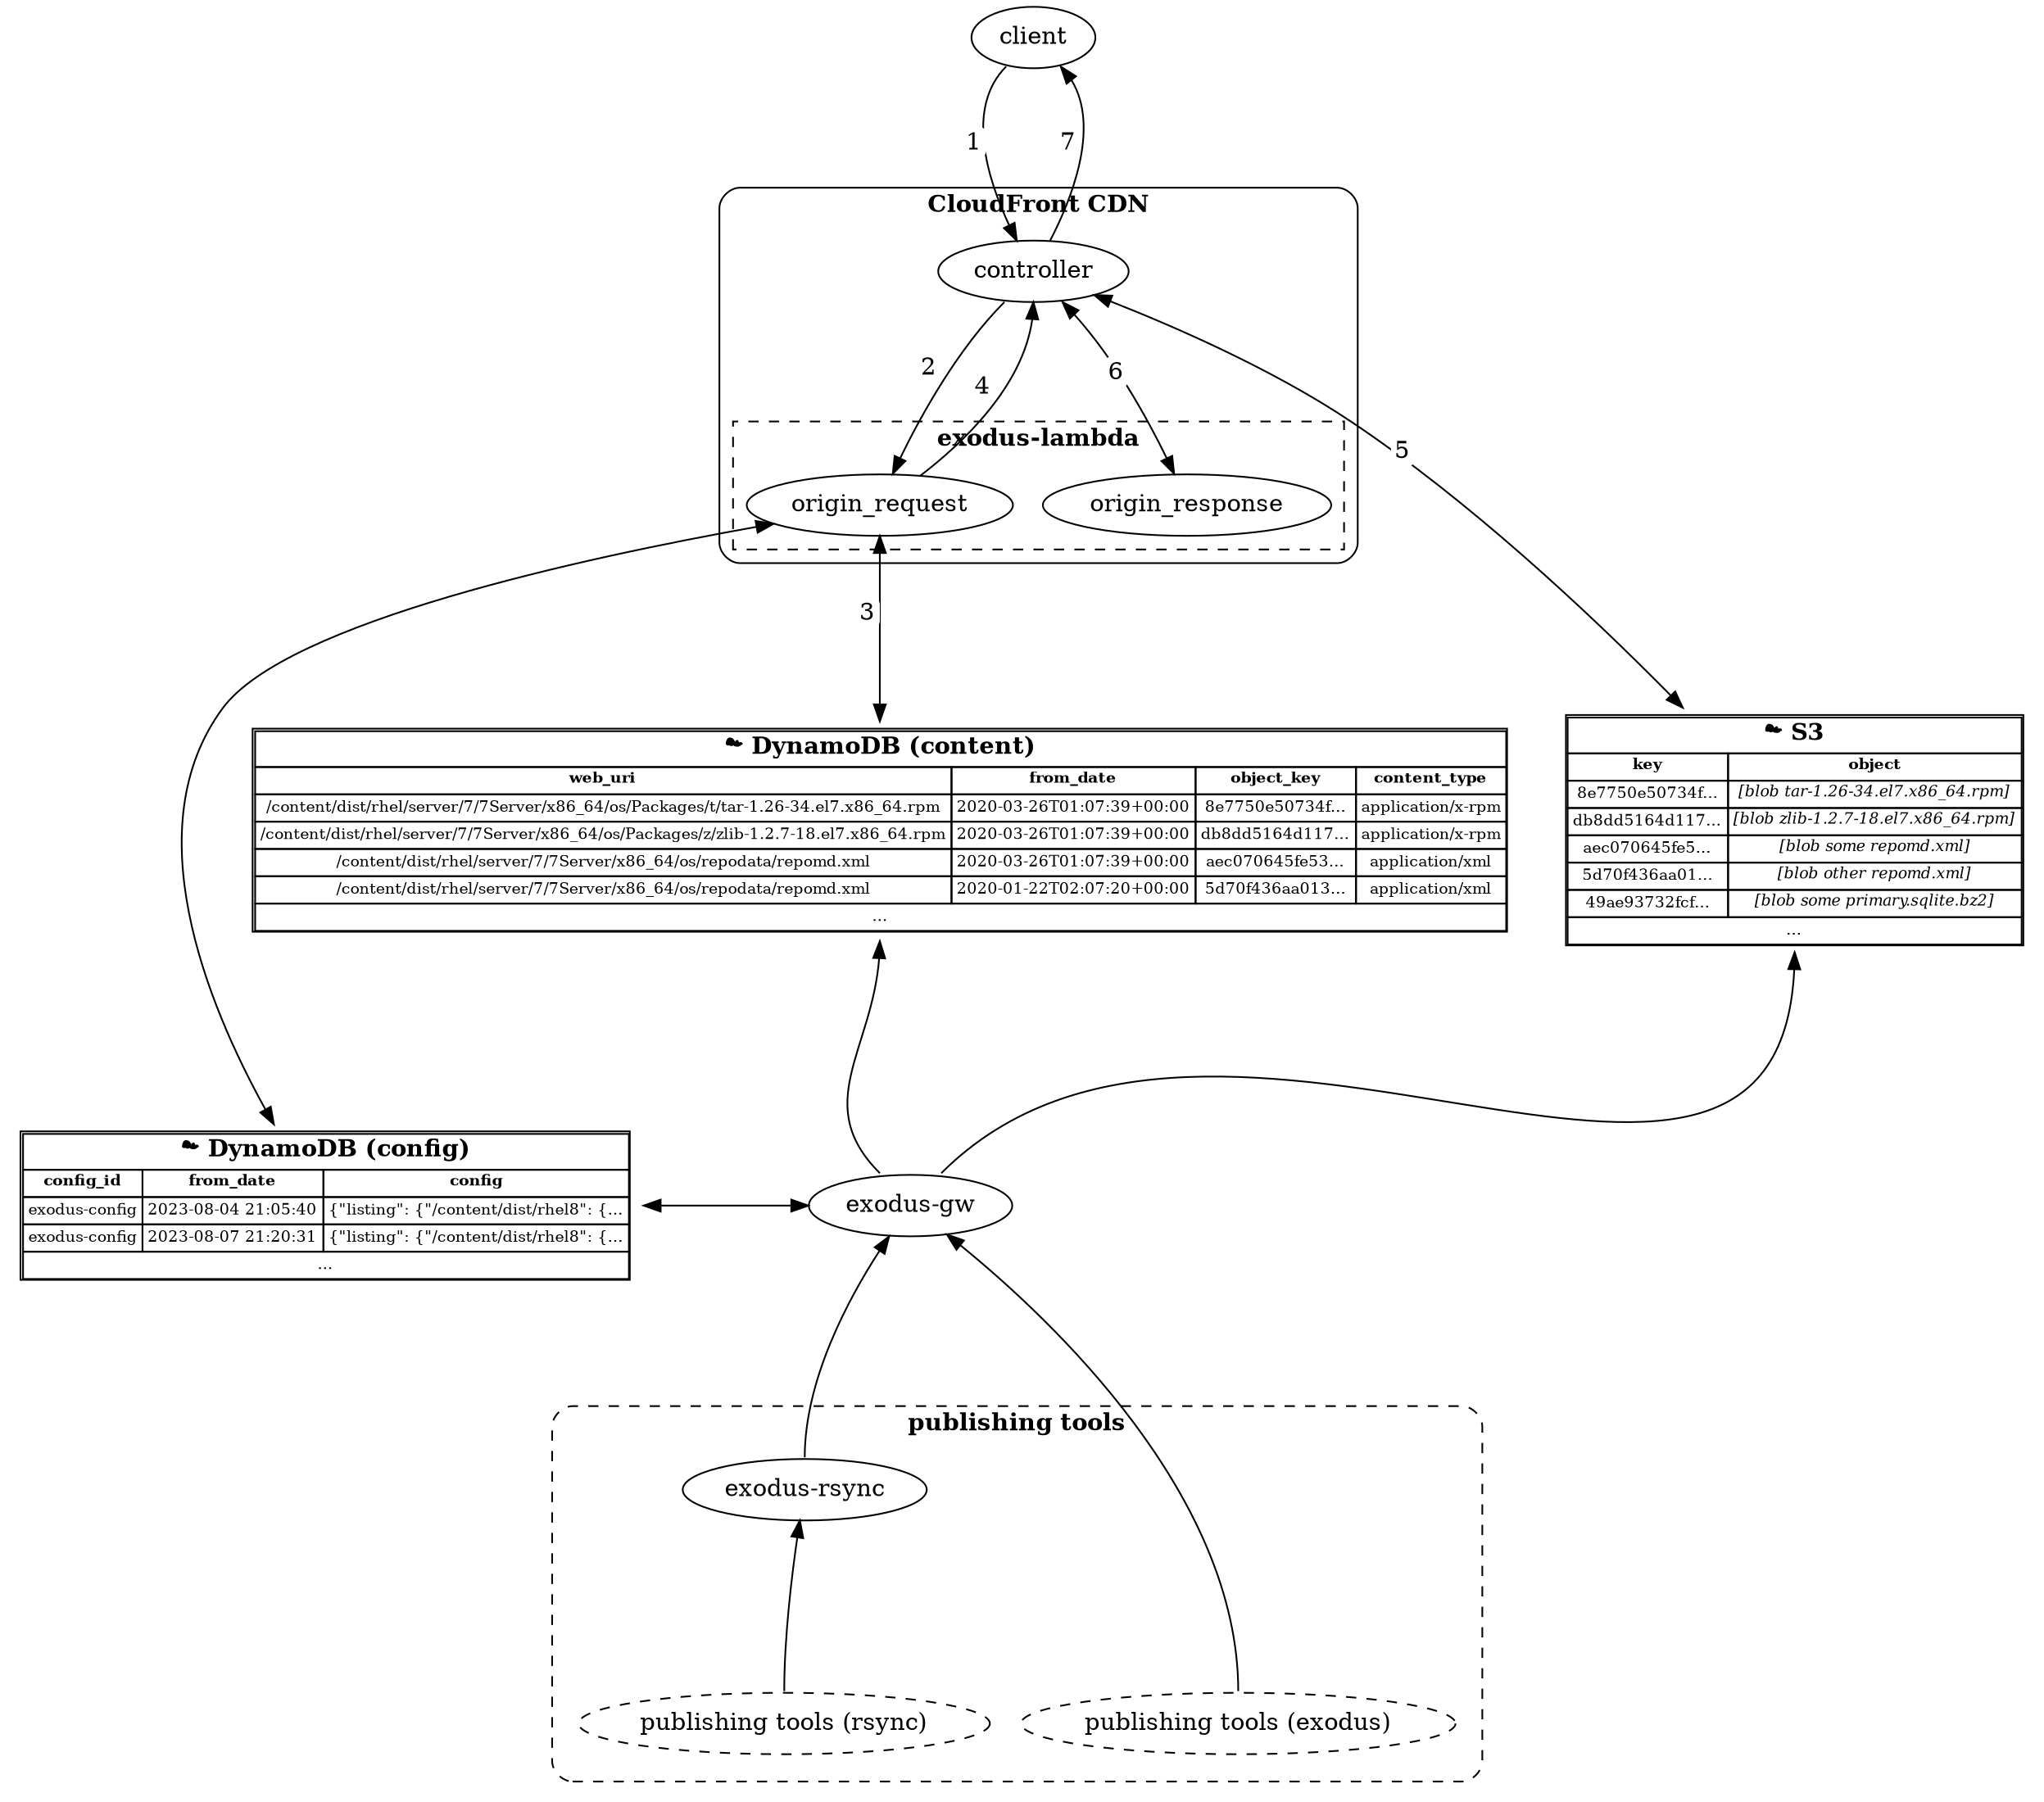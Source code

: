 digraph {
    ranksep="1.4";

    # These are arranged and labelled to communicate the
    # sequence of events when a request is processed.
    # Try to keep them in this order.
    client:sw -> controller [
        xlabel=< <table bgcolor="white" border="0" cellborder="0" cellpadding="0" style="rounded"><tr><td>1</td></tr></table> >
    ]

    controller:sw -> origin_request [
        xlabel=< <table bgcolor="white" border="0" cellborder="0" cellpadding="0" style="rounded"><tr><td>2</td></tr></table> >
    ]

    origin_request -> dbcontent [
        xlabel=< <table bgcolor="white" border="0" cellborder="0" cellpadding="0" style="rounded"><tr><td>3</td></tr></table> >,
        dir=both
    ]

    origin_request -> dbconfig [
        # This connection doesn't get a number since the reading of config is not
        # directly tied to the lifecycle of a request.
        dir=both
    ]

    origin_request -> controller:s [
        xlabel=< <table bgcolor="white" border="0" cellborder="0" cellpadding="0" style="rounded"><tr><td>4</td></tr></table> >
    ]

    controller -> S3 [
        xlabel=< <table bgcolor="white" border="0" cellborder="0" cellpadding="0" style="rounded"><tr><td>5</td></tr></table> >,
        dir=both
    ]

    controller:se -> origin_response [
        xlabel=< <table bgcolor="white" border="0" cellborder="0" cellpadding="0" style="rounded"><tr><td>6</td></tr></table> >,
        dir=both
    ]

    controller -> client:se [
        xlabel=< <table bgcolor="white" border="0" cellborder="0" cellpadding="0" style="rounded"><tr><td>7</td></tr></table> >
    ]

    # publishing tools are mentioned, but do not participate
    # in the request processing.
    # Connection order here is reversed to force the publishing tools to the bottom
    # of the graph, which makes them stand out a bit more.
    S3:s -> exodus_gw:ne [dir="back"]
    dbcontent:s -> exodus_gw:nw [dir="back"]
    dbconfig -> exodus_gw [dir="both"]

    exodus_gw -> exodus_rsync:n [dir="back"];
    exodus_gw -> native_tools:n [dir="back"];
    exodus_rsync -> legacy_tools:n [dir="back"];

    client [label="client"]
    exodus_gw [label="exodus-gw"];
    exodus_rsync [label="exodus-rsync"];
    legacy_tools [label="publishing tools (rsync)", style="dashed"];
    native_tools [label="publishing tools (exodus)", style="dashed"];

    dbcontent [
        shape=plaintext
        fontsize=9
        label=<

            <table border='1' cellborder='1' cellspacing='0'>
                <tr><td colspan='4'><font point-size="14"><b>☁ DynamoDB (content)</b></font></td></tr>
                <tr>
                    <td><b>web_uri</b></td>
                    <td><b>from_date</b></td>
                    <td><b>object_key</b></td>
                    <td><b>content_type</b></td>
                </tr>
                <tr>
                    <td>/content/dist/rhel/server/7/7Server/x86_64/os/Packages/t/tar-1.26-34.el7.x86_64.rpm</td>
                    <td>2020-03-26T01:07:39+00:00</td>
                    <td>8e7750e50734f...</td>
                    <td>application/x-rpm</td>
                </tr>
                <tr>
                    <td>/content/dist/rhel/server/7/7Server/x86_64/os/Packages/z/zlib-1.2.7-18.el7.x86_64.rpm</td>
                    <td>2020-03-26T01:07:39+00:00</td>
                    <td>db8dd5164d117...</td>
                    <td>application/x-rpm</td>
                </tr>
                <tr>
                    <td>/content/dist/rhel/server/7/7Server/x86_64/os/repodata/repomd.xml</td>
                    <td>2020-03-26T01:07:39+00:00</td>
                    <td>aec070645fe53...</td>
                    <td>application/xml</td>
                </tr>
                <tr>
                    <td>/content/dist/rhel/server/7/7Server/x86_64/os/repodata/repomd.xml</td>
                    <td>2020-01-22T02:07:20+00:00</td>
                    <td>5d70f436aa013...</td>
                    <td>application/xml</td>
                </tr>
                <tr><td colspan='4'>...</td></tr>
            </table>
        >
    ];

    dbconfig [
        shape=plaintext
        fontsize=9
        label=<
            <table border='1' cellborder='1' cellspacing='0'>
                <tr><td colspan='4'><font point-size="14"><b>☁ DynamoDB (config)</b></font></td></tr>
                <tr>
                    <td><b>config_id</b></td>
                    <td><b>from_date</b></td>
                    <td><b>config</b></td>
                </tr>
                <tr>
                    <td>exodus-config</td>
                    <td>2023-08-04 21:05:40</td>
                    <td>{"listing": {"/content/dist/rhel8": {...</td>
                </tr>
                <tr>
                    <td>exodus-config</td>
                    <td>2023-08-07 21:20:31</td>
                    <td>{"listing": {"/content/dist/rhel8": {...</td>
                </tr>
                <tr><td colspan='4'>...</td></tr>
            </table>
        >
    ];

    S3 [
        shape=plaintext
        fontsize=9
        label=<

                <table border='1' cellborder='1' cellspacing='0'>
                    <tr><td colspan='2'><font point-size="14"><b>☁ S3</b></font></td></tr>
                    <tr>
                        <td><b>key</b></td>
                        <td><b>object</b></td>
                    </tr>
                    <tr>
                        <td>8e7750e50734f...</td>
                        <td><i>[blob tar-1.26-34.el7.x86_64.rpm]</i></td>
                    </tr>
                    <tr>
                        <td>db8dd5164d117...</td>
                        <td><i>[blob zlib-1.2.7-18.el7.x86_64.rpm]</i></td>
                    </tr>
                    <tr>
                        <td>aec070645fe5...</td>
                        <td><i>[blob some repomd.xml]</i></td>
                    </tr>
                    <tr>
                        <td>5d70f436aa01...</td>
                        <td><i>[blob other repomd.xml]</i></td>
                    </tr>
                    <tr>
                        <td>49ae93732fcf...</td>
                        <td><i>[blob some primary.sqlite.bz2]</i></td>
                    </tr>
                    <tr><td colspan='2'>...</td></tr>
                </table>
        >
    ];

    subgraph cluster_0 {
        label=< <b>CloudFront CDN</b> >
        style="rounded";
        controller;
        subgraph cluster_1 {
            label=<<b>exodus-lambda</b>>;
            style="dashed";
            rank=same
            origin_request;
            origin_response;
        }
    }

    subgraph cluster_10 {
        label=< <b>publishing tools</b> >
        style="dashed,rounded";
        exodus_gw;
        exodus_rsync;
        subgraph cluster_11 {
            label="";
            style="invis";
            rank=same;
            legacy_tools;
            native_tools;
        }
    }

    # both DynamoDB and S3 would normally be on the same rank, which makes
    # the diagram way too wide. This ought to help by shifting the config
    # table downwards.
    { rank=same; exodus_gw; dbconfig; }
}
